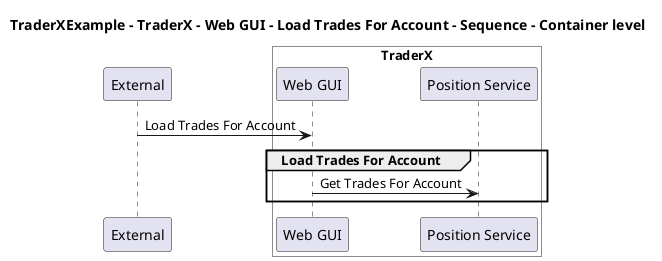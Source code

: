 @startuml

title TraderXExample - TraderX - Web GUI - Load Trades For Account - Sequence - Container level

participant "External" as C4InterFlow.SoftwareSystems.ExternalSystem

box "TraderX" #White
    participant "Web GUI" as TraderXExample.SoftwareSystems.TraderX.Containers.WebGUI
    participant "Position Service" as TraderXExample.SoftwareSystems.TraderX.Containers.PositionService
end box


C4InterFlow.SoftwareSystems.ExternalSystem -> TraderXExample.SoftwareSystems.TraderX.Containers.WebGUI : Load Trades For Account
group Load Trades For Account
TraderXExample.SoftwareSystems.TraderX.Containers.WebGUI -> TraderXExample.SoftwareSystems.TraderX.Containers.PositionService : Get Trades For Account
end


@enduml
